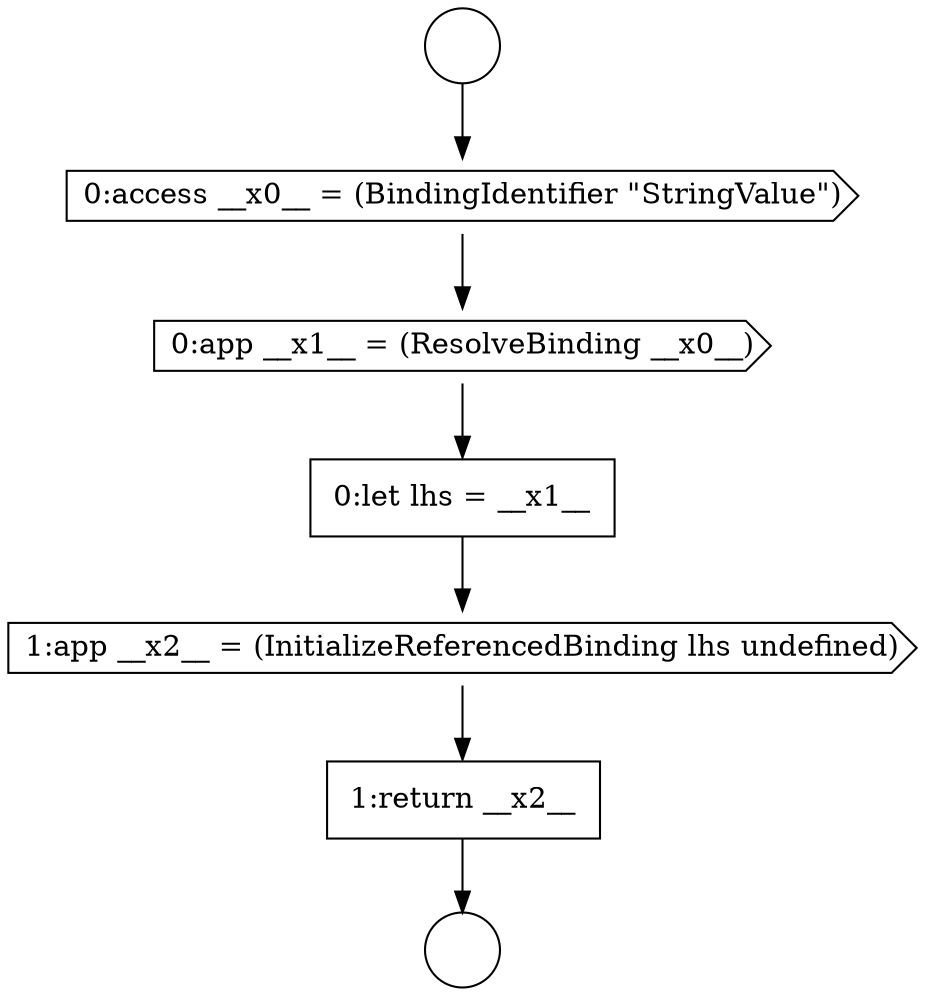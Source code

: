 digraph {
  node5654 [shape=cds, label=<<font color="black">0:app __x1__ = (ResolveBinding __x0__)</font>> color="black" fillcolor="white" style=filled]
  node5655 [shape=none, margin=0, label=<<font color="black">
    <table border="0" cellborder="1" cellspacing="0" cellpadding="10">
      <tr><td align="left">0:let lhs = __x1__</td></tr>
    </table>
  </font>> color="black" fillcolor="white" style=filled]
  node5651 [shape=circle label=" " color="black" fillcolor="white" style=filled]
  node5652 [shape=circle label=" " color="black" fillcolor="white" style=filled]
  node5653 [shape=cds, label=<<font color="black">0:access __x0__ = (BindingIdentifier &quot;StringValue&quot;)</font>> color="black" fillcolor="white" style=filled]
  node5657 [shape=none, margin=0, label=<<font color="black">
    <table border="0" cellborder="1" cellspacing="0" cellpadding="10">
      <tr><td align="left">1:return __x2__</td></tr>
    </table>
  </font>> color="black" fillcolor="white" style=filled]
  node5656 [shape=cds, label=<<font color="black">1:app __x2__ = (InitializeReferencedBinding lhs undefined)</font>> color="black" fillcolor="white" style=filled]
  node5656 -> node5657 [ color="black"]
  node5654 -> node5655 [ color="black"]
  node5657 -> node5652 [ color="black"]
  node5655 -> node5656 [ color="black"]
  node5653 -> node5654 [ color="black"]
  node5651 -> node5653 [ color="black"]
}
